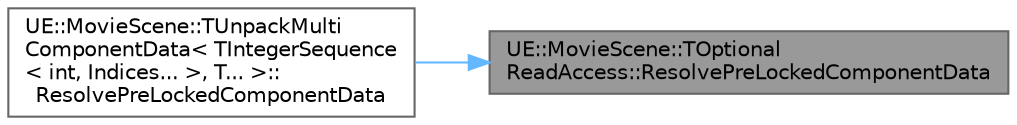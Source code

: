 digraph "UE::MovieScene::TOptionalReadAccess::ResolvePreLockedComponentData"
{
 // INTERACTIVE_SVG=YES
 // LATEX_PDF_SIZE
  bgcolor="transparent";
  edge [fontname=Helvetica,fontsize=10,labelfontname=Helvetica,labelfontsize=10];
  node [fontname=Helvetica,fontsize=10,shape=box,height=0.2,width=0.4];
  rankdir="RL";
  Node1 [id="Node000001",label="UE::MovieScene::TOptional\lReadAccess::ResolvePreLockedComponentData",height=0.2,width=0.4,color="gray40", fillcolor="grey60", style="filled", fontcolor="black",tooltip=" "];
  Node1 -> Node2 [id="edge1_Node000001_Node000002",dir="back",color="steelblue1",style="solid",tooltip=" "];
  Node2 [id="Node000002",label="UE::MovieScene::TUnpackMulti\lComponentData\< TIntegerSequence\l\< int, Indices... \>, T... \>::\lResolvePreLockedComponentData",height=0.2,width=0.4,color="grey40", fillcolor="white", style="filled",URL="$d5/ddc/structUE_1_1MovieScene_1_1TUnpackMultiComponentData_3_01TIntegerSequence_3_01int_00_01Indices_8_8_8_01_4_00_01T_8_8_8_01_4.html#a9491ec40b6eb2877534c2f7eb7db2b42",tooltip=" "];
}
